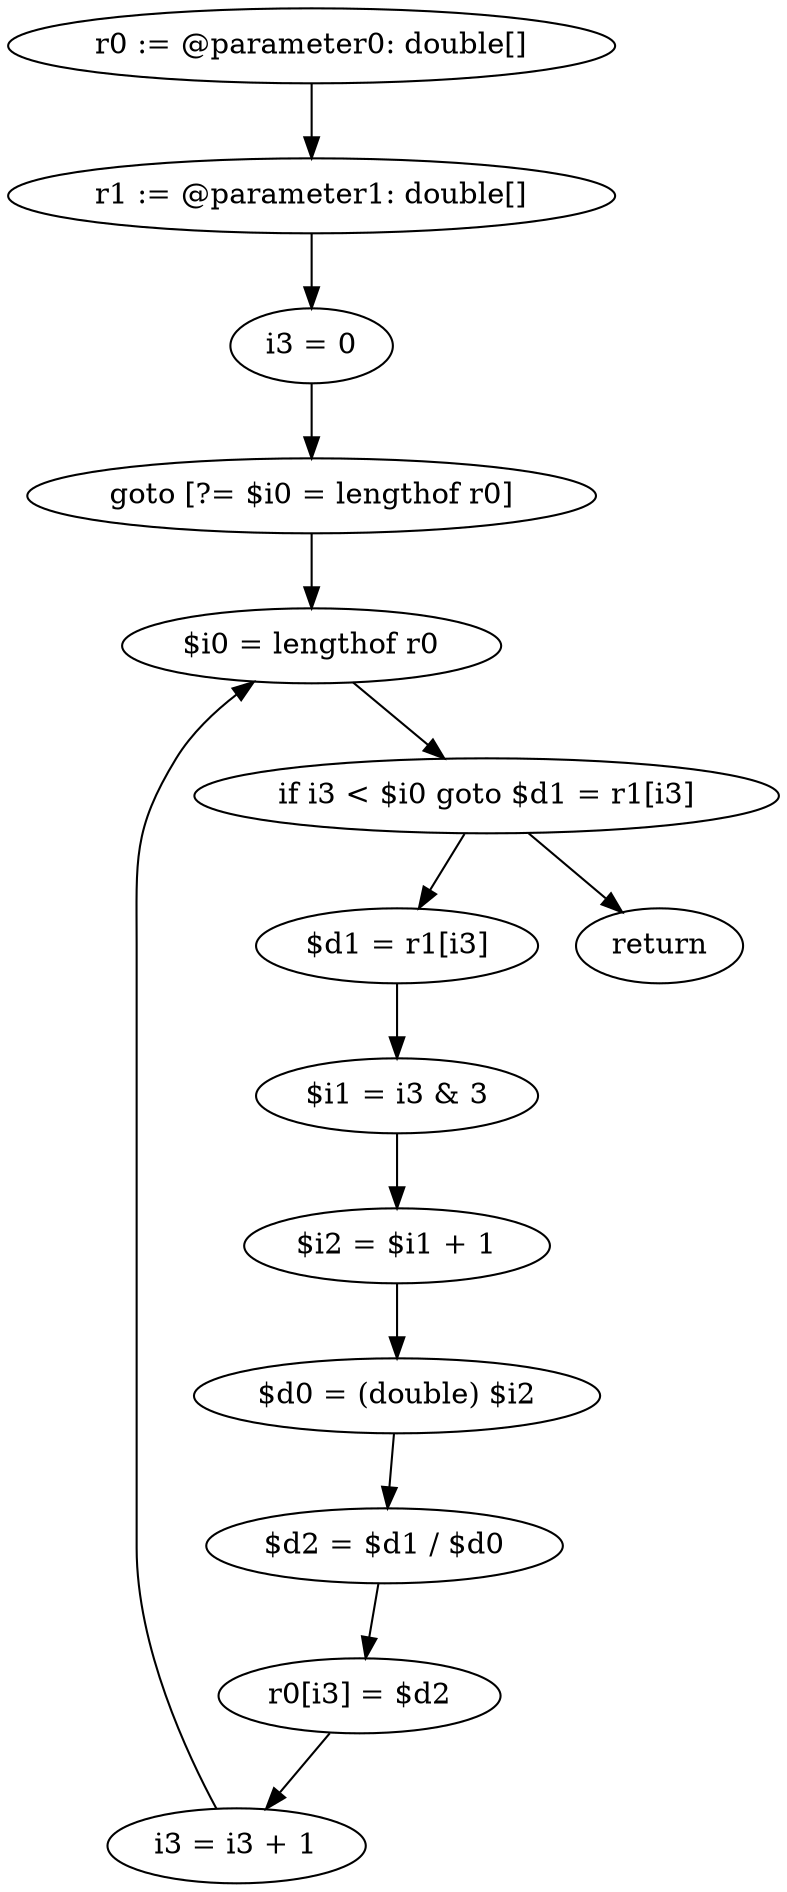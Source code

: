digraph "unitGraph" {
    "r0 := @parameter0: double[]"
    "r1 := @parameter1: double[]"
    "i3 = 0"
    "goto [?= $i0 = lengthof r0]"
    "$d1 = r1[i3]"
    "$i1 = i3 & 3"
    "$i2 = $i1 + 1"
    "$d0 = (double) $i2"
    "$d2 = $d1 / $d0"
    "r0[i3] = $d2"
    "i3 = i3 + 1"
    "$i0 = lengthof r0"
    "if i3 < $i0 goto $d1 = r1[i3]"
    "return"
    "r0 := @parameter0: double[]"->"r1 := @parameter1: double[]";
    "r1 := @parameter1: double[]"->"i3 = 0";
    "i3 = 0"->"goto [?= $i0 = lengthof r0]";
    "goto [?= $i0 = lengthof r0]"->"$i0 = lengthof r0";
    "$d1 = r1[i3]"->"$i1 = i3 & 3";
    "$i1 = i3 & 3"->"$i2 = $i1 + 1";
    "$i2 = $i1 + 1"->"$d0 = (double) $i2";
    "$d0 = (double) $i2"->"$d2 = $d1 / $d0";
    "$d2 = $d1 / $d0"->"r0[i3] = $d2";
    "r0[i3] = $d2"->"i3 = i3 + 1";
    "i3 = i3 + 1"->"$i0 = lengthof r0";
    "$i0 = lengthof r0"->"if i3 < $i0 goto $d1 = r1[i3]";
    "if i3 < $i0 goto $d1 = r1[i3]"->"return";
    "if i3 < $i0 goto $d1 = r1[i3]"->"$d1 = r1[i3]";
}
